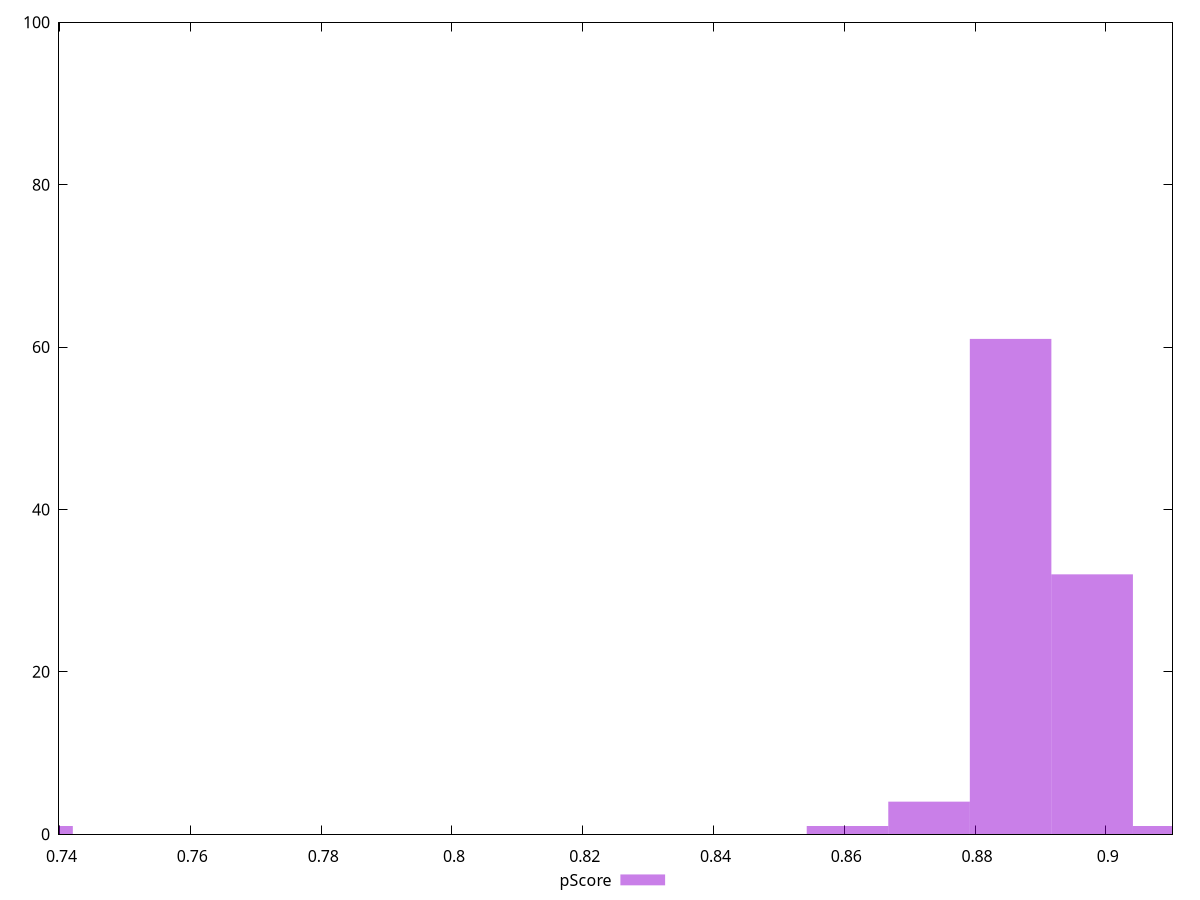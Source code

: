 reset

$pScore <<EOF
0.735790060950106 1
0.8979132947187733 32
0.8854422767365682 61
0.872971258754363 4
0.8605002407721578 1
0.9103843127009786 1
EOF

set key outside below
set boxwidth 0.012471017982205186
set xrange [0.7399122405785072:0.9102021101292492]
set yrange [0:100]
set trange [0:100]
set style fill transparent solid 0.5 noborder
set terminal svg size 640, 490 enhanced background rgb 'white'
set output "reports/report_00033_2021-03-01T14-23-16.841Z/mainthread-work-breakdown/samples/astro/pScore/histogram.svg"

plot $pScore title "pScore" with boxes

reset
